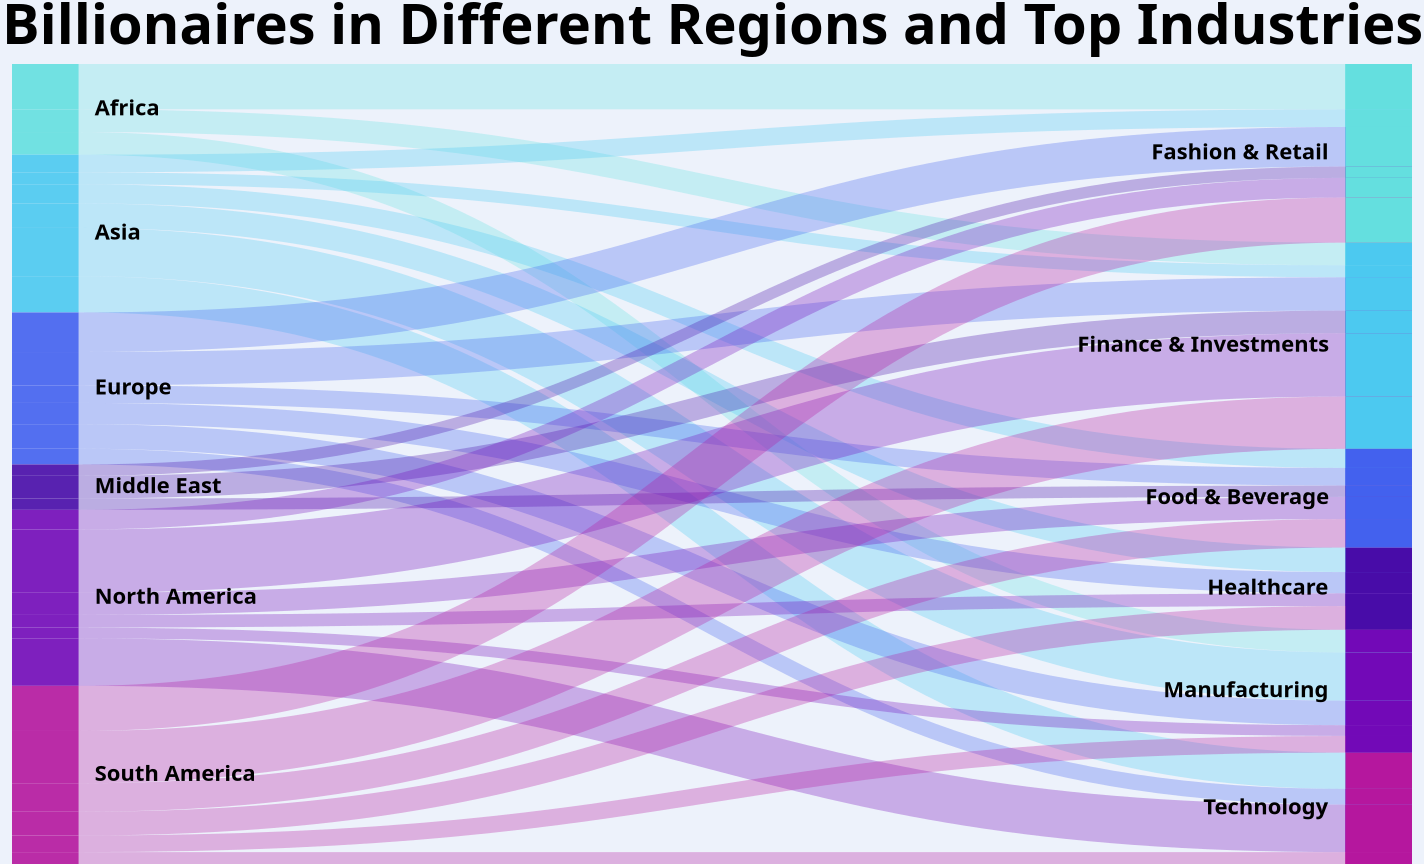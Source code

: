 {
  "$schema": "https://vega.github.io/schema/vega/v5.json",
  "description": "Regions on the left, Top Industries on the right.",
  "height": 400,
  "width": 700,
  "title": {
    "text": "Billionaires in Different Regions and Top Industries",
    "color": "black",
    "fontWeight": "bold",
    "fontSize": 28,
    "font": "Poppins"
  },
  "data": [
    {
      "name": "main",
      "values": [
      {
        "region": "Africa",
        "industry": "Fashion & Retail",
        "number": 18.18,
        "left": "Africa",
        "right": "Fashion & Retail",
        "size": 18.18
      },
      {
        "region": "Africa",
        "industry": "Finance & Investments",
        "number": 9.09,
        "left": "Africa",
        "right": "Finance & Investments",
        "size": 9.09
      },
      {
        "region": "Africa",
        "industry": "Manufacturing",
        "number": 9.09,
        "left": "Africa",
        "right": "Manufacturing",
        "size": 9.09
      },
      {
        "region": "Asia",
        "industry": "Fashion & Retail",
        "number": 7.06,
        "left": "Asia",
        "right": "Fashion & Retail",
        "size": 7.06
      },
      {
        "region": "Asia",
        "industry": "Finance & Investments",
        "number": 4.79,
        "left": "Asia",
        "right": "Finance & Investments",
        "size": 4.79
      },
      {
        "region": "Asia",
        "industry": "Food & Beverage",
        "number": 7.67,
        "left": "Asia",
        "right": "Food & Beverage",
        "size": 7.67
      },
      {
        "region": "Asia",
        "industry": "Healthcare",
        "number": 9.84,
        "left": "Asia",
        "right": "Healthcare",
        "size": 9.84
      },
      {
        "region": "Asia",
        "industry": "Manufacturing",
        "number": 19.34,
        "left": "Asia",
        "right": "Manufacturing",
        "size": 19.34
      },
      {
        "region": "Asia",
        "industry": "Technology",
        "number": 14.55,
        "left": "Asia",
        "right": "Technology",
        "size": 14.55
      },
      {
        "region": "Europe",
        "industry": "Fashion & Retail",
        "number": 15.86,
        "left": "Europe",
        "right": "Fashion & Retail",
        "size": 15.86
      },
      {
        "region": "Europe",
        "industry": "Finance & Investments",
        "number": 13.36,
        "left": "Europe",
        "right": "Finance & Investments",
        "size": 13.36
      },
      {
        "region": "Europe",
        "industry": "Food & Beverage",
        "number": 7.05,
        "left": "Europe",
        "right": "Food & Beverage",
        "size": 7.05
      },
      {
        "region": "Europe",
        "industry": "Healthcare",
        "number": 8.52,
        "left": "Europe",
        "right": "Healthcare",
        "size": 8.52
      },
      {
        "region": "Europe",
        "industry": "Manufacturing",
        "number": 9.84,
        "left": "Europe",
        "right": "Manufacturing",
        "size": 9.84
      },
      {
        "region": "Europe",
        "industry": "Technology",
        "number": 6.31,
        "left": "Europe",
        "right": "Technology",
        "size": 6.31
      },
      {
        "region": "Middle East",
        "industry": "Fashion & Retail",
        "number": 4.55,
        "left": "Middle East",
        "right": "Fashion & Retail",
        "size": 4.55
      },
      {
        "region": "Middle East",
        "industry": "Finance & Investments",
        "number": 9.09,
        "left": "Middle East",
        "right": "Finance & Investments",
        "size": 9.09
      },
      {
        "region": "Middle East",
        "industry": "Food & Beverage",
        "number": 4.55,
        "left": "Middle East",
        "right": "Food & Beverage",
        "size": 4.55
      },
      {
        "region": "North America",
        "industry": "Fashion & Retail",
        "number": 7.87,
        "left": "North America",
        "right": "Fashion & Retail",
        "size": 7.87
      },
      {
        "region": "North America",
        "industry": "Finance & Investments",
        "number": 25.38,
        "left": "North America",
        "right": "Finance & Investments",
        "size": 25.38
      },
      {
        "region": "North America",
        "industry": "Food & Beverage",
        "number": 8.88,
        "left": "North America",
        "right": "Food & Beverage",
        "size": 8.88
      },
      {
        "region": "North America",
        "industry": "Healthcare",
        "number": 5.08,
        "left": "North America",
        "right": "Healthcare",
        "size": 5.08
      },
      {
        "region": "North America",
        "industry": "Manufacturing",
        "number": 4.31,
        "left": "North America",
        "right": "Manufacturing",
        "size": 4.31
      },
      {
        "region": "North America",
        "industry": "Technology",
        "number": 19.04,
        "left": "North America",
        "right": "Technology",
        "size": 19.04
      },
      {
        "region": "South America",
        "industry": "Fashion & Retail",
        "number": 18.1,
        "left": "South America",
        "right": "Fashion & Retail",
        "size": 18.1
      },
      {
        "region": "South America",
        "industry": "Finance & Investments",
        "number": 20.95,
        "left": "South America",
        "right": "Finance & Investments",
        "size": 20.95
      },
      {
        "region": "South America",
        "industry": "Food & Beverage",
        "number": 11.43,
        "left": "South America",
        "right": "Food & Beverage",
        "size": 11.43
      },
      {
        "region": "South America",
        "industry": "Healthcare",
        "number": 9.52,
        "left": "South America",
        "right": "Healthcare",
        "size": 9.52
      },
      {
        "region": "South America",
        "industry": "Manufacturing",
        "number": 6.67,
        "left": "South America",
        "right": "Manufacturing",
        "size": 6.67
      },
      {
        "region": "South America",
        "industry": "Technology",
        "number": 4.76,
        "left": "South America",
        "right": "Technology",
        "size": 4.76
      }
      ]
    },
    {
      "name": "nodes",
      "source": "main",
      "transform": [
        {"type": "formula", "expr": "datum.left+datum.right", "as": "key"},
        {"type": "fold", "fields": ["left", "right"], "as": ["stack", "grpId"]},
        {
          "type": "formula",
          "expr": "datum.stack == 'left' ? datum.left+' '+datum.right : datum.right+' '+datum.left",
          "as": "sortField"
        },
        {
          "type": "stack",
          "groupby": ["stack"],
          "sort": {"field": "sortField", "order": "descending"},
          "field": "size"
        },
        {"type": "formula", "expr": "(datum.y0+datum.y1)/2", "as": "yc"}
      ]
    },
    {
      "name": "groups",
      "source": "nodes",
      "transform": [
        {
          "type": "aggregate",
          "groupby": ["stack", "grpId"],
          "fields": ["size"],
          "ops": ["sum"],
          "as": ["total"]
        },
        {
          "type": "stack",
          "groupby": ["stack"],
          "sort": {"field": "grpId", "order": "descending"},
          "field": "total"
        },
        {"type": "formula", "expr": "scale('y', datum.y0)", "as": "scaledY0"},
        {"type": "formula", "expr": "scale('y', datum.y1)", "as": "scaledY1"},
        {
          "type": "formula",
          "expr": "datum.stack == 'left'",
          "as": "rightLabel"
        },
        {
          "type": "formula",
          "expr": "datum.total/domain('y')[1]",
          "as": "percentage"
        }
      ]
    },
    {
      "name": "destinationNodes",
      "source": "nodes",
      "transform": [{"type": "filter", "expr": "datum.stack == 'right'"}]
    },
    {
      "name": "edges",
      "source": "nodes",
      "transform": [
        {"type": "filter", "expr": "datum.stack == 'left'"},
        {
          "type": "lookup",
          "from": "destinationNodes",
          "key": "key",
          "fields": ["key"],
          "as": ["target"]
        },
        {
          "type": "linkpath",
          "orient": "horizontal",
          "shape": "diagonal",
          "sourceY": {"expr": "scale('y', datum.yc)"},
          "sourceX": {"expr": "scale('x', 'left') + bandwidth('x')"},
          "targetY": {"expr": "scale('y', datum.target.yc)"},
          "targetX": {"expr": "scale('x', 'right')"}
        },
        {
          "type": "formula",
          "expr": "range('y')[0]-scale('y', datum.size)",
          "as": "strokeWidth"
        },
        {
          "type": "formula",
          "expr": "datum.size/domain('y')[1]",
          "as": "percentage"
        }
      ]
    }
  ],
  "scales": [
    {
      "name": "x",
      "type": "band",
      "range": "width",
      "domain": ["left", "right"],
      "paddingOuter": 0,
      "paddingInner": 0.95
    },
    {
      "name": "y",
      "type": "linear",
      "range": "height",
      "domain": {"data": "nodes", "field": "y1"}
    },
    {
      "name": "labelName",
      "type": "ordinal",
      "range": ["Region", "Industry"],
      "domain": ["left", "right"]
    },
    {
      "name": "industry_color",
      "type": "ordinal",
      "domain": ["Fashion & Retail", "Finance & Investments", "Food & Beverage", "Healthcare", "Manufacturing", "Technology"],
      "range": ["#64dfdf", "#4cc9f0", "#4361ee", "#480ca8", "#7209b7", "#b5179e"]
    },
    {
      "name": "region_color",
      "type": "ordinal",
      "domain": ["Africa", "Asia", "Europe", "Middle East", "North America", "South America"],
      "range": ["#64dfdf", "#4cc9f0", "#4361ee", "#480ca8", "#7209b7", "#b5179e"]
    }
  ],
  "axes": [
    {
      "orient": "left",
      "scale": "y",
      "labels": false,
      "domain": false,
      "ticks": false
    }
  ],
  "marks": [
    {
      "type": "rect",
      "from": {"data": "nodes"},
      "encode": {
        "enter": {
          "fill": {"scale": "region_color", "field": "left"},
          "fillOpacity": {"value": 0.9},
          "width": {"scale": "x", "band": 1},
          "x": {"scale": "x", "field": "stack"},
          "y": {"field": "y0", "scale": "y"},
          "y2": {"field": "y1", "scale": "y"}
        }
      }
    },
    {
      "type": "rect",
      "from": {"data": "destinationNodes"},
      "encode": {
        "enter": {
          "fill": {"scale": "industry_color", "field": "right"},
          "fillOpacity": {"value": 1},
          "width": {"scale": "x", "band": 1},
          "x": {"scale": "x", "field": "stack"},
          "y": {"field": "y0", "scale": "y"},
          "y2": {"field": "y1", "scale": "y"}
        }
      }
    },
    {
      "type": "path",
      "name": "edgeMark",
      "from": {"data": "edges"},
      "clip": true,
      "encode": {
        "update": {
          "stroke": [{"scale": "region_color", "field": "left"}],
          "strokeWidth": {"field": "strokeWidth"},
          "path": {"field": "path"},
          "strokeOpacity": {
            "signal": " (groupHover.left == datum.left || groupHover.right == datum.right) ? 0.9 : 0.3"
          },
          "zindex": {
            "signal": "(groupHover.left == datum.left || groupHover.right == datum.right) ? 1 : 0"
          },
          "tooltip": {
            "signal": "datum.left + ' → ' + datum.right + ': ' +   datum.size + '%'"
          }
        },
        "hover": {"strokeOpacity": {"value": 1}}
      }
    },
    {
      "type": "text",
      "from": {"data": "groups"},
      "interactive": false,
      "encode": {
        "update": {
          "x": {
            "signal": "scale('x', datum.stack) + (datum.rightLabel ? bandwidth('x') + 8 : -8)"
          },
          "yc": {"signal": "(datum.scaledY0 + datum.scaledY1)/2"},
          "align": {"signal": "datum.rightLabel ? 'left' : 'right'"},
          "baseline": {"value": "middle"},
          "fontWeight": {"value": "bold"},
          "font": {"value": "Poppins"},
          "text": {
            "signal": "abs(datum.scaledY0-datum.scaledY1) > 13 ? datum.grpId : ''"
          }
        }
      }
    }
  ],
  "signals": [
    {
      "name": "groupHover",
      "value": {},
      "on": [
        {
          "events": "@groupMark:mouseover",
          "update": "{left:datum.stack=='left' && datum.grpId, right:datum.stack=='right' && datum.grpId}"
        },
        {"events": "mouseout", "update": "{}"}
      ]
    }
  ],
  "config": {
    "background": "#edf2fb",
    "view": { "stroke": null }
  }
}